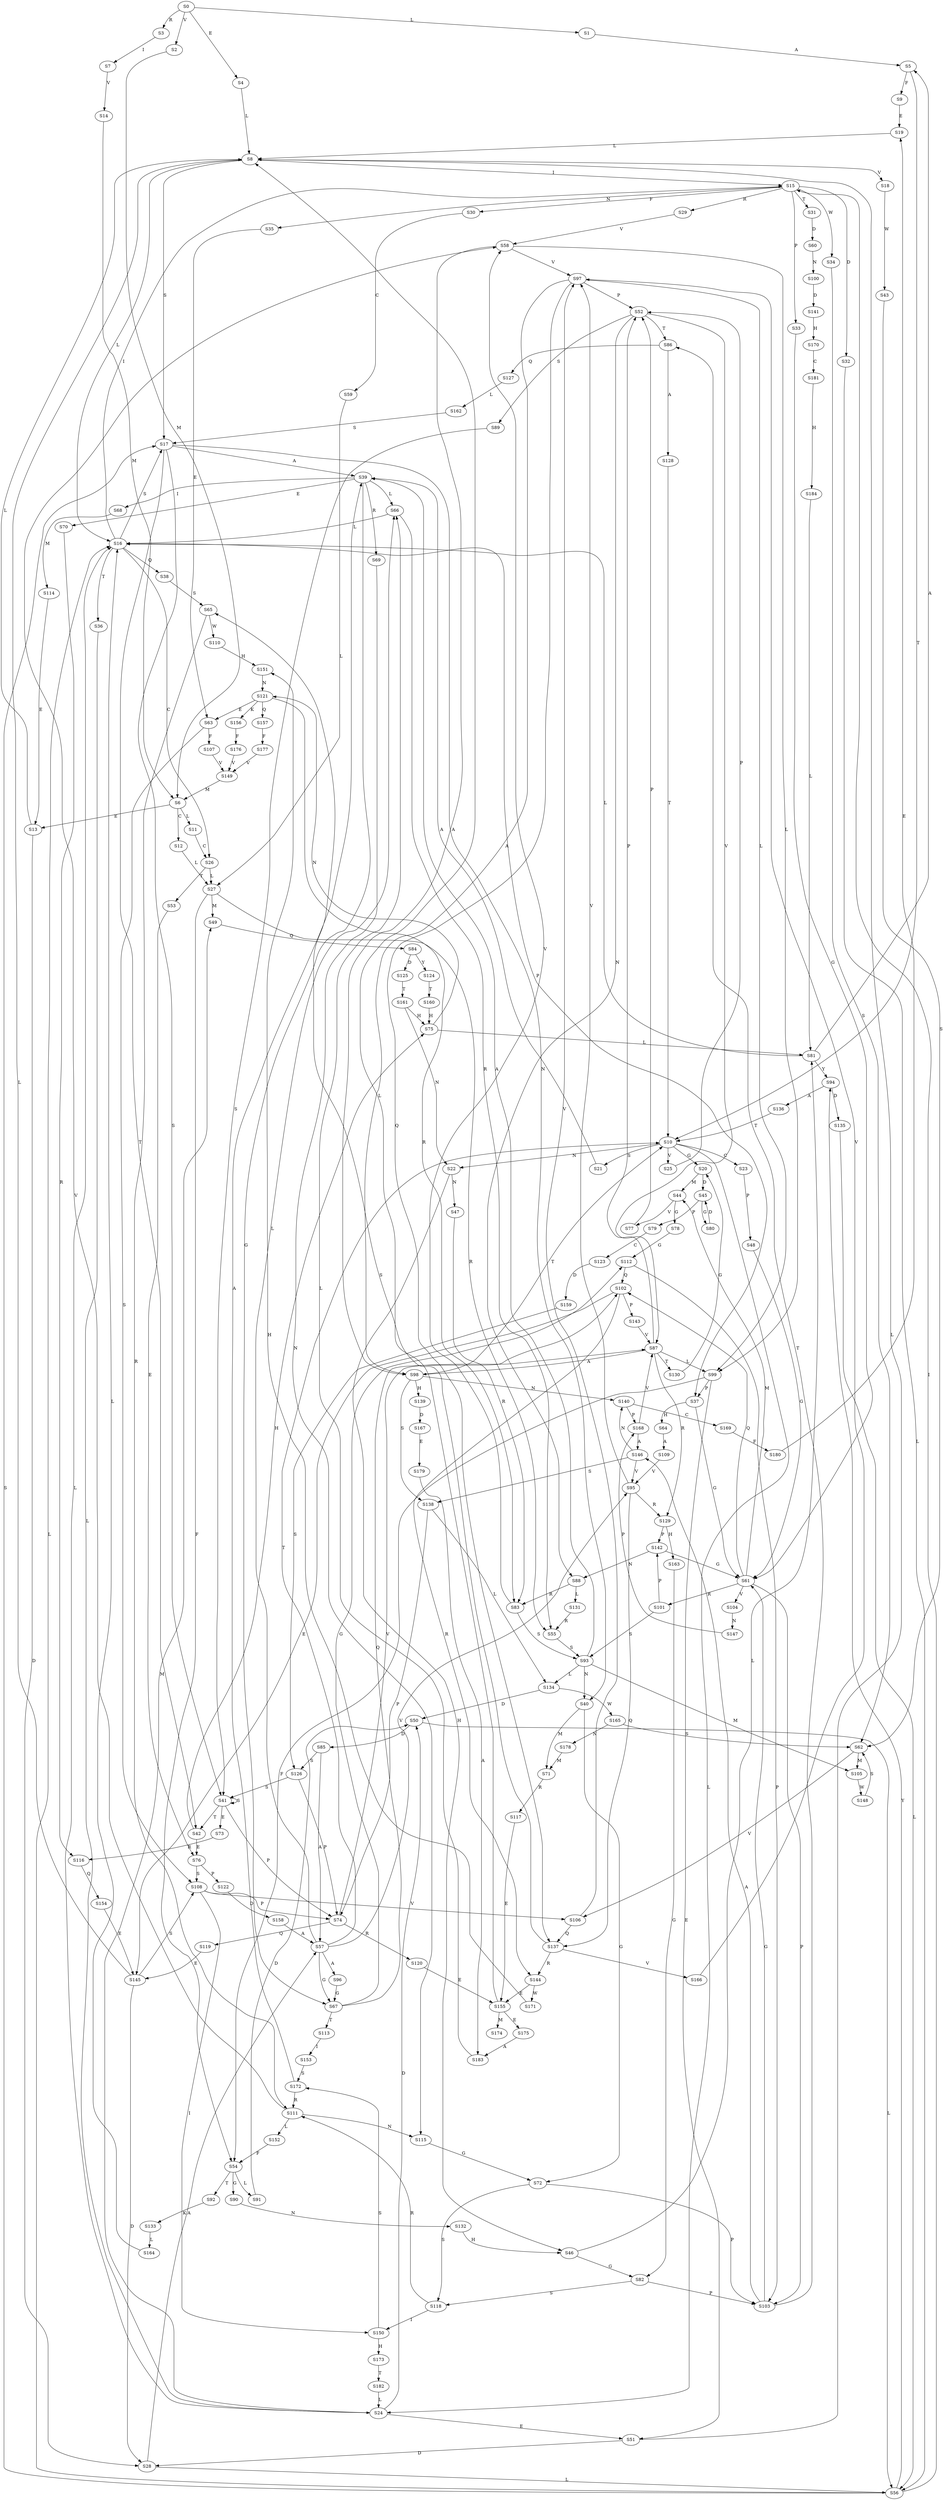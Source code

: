 strict digraph  {
	S0 -> S1 [ label = L ];
	S0 -> S2 [ label = V ];
	S0 -> S3 [ label = R ];
	S0 -> S4 [ label = E ];
	S1 -> S5 [ label = A ];
	S2 -> S6 [ label = M ];
	S3 -> S7 [ label = I ];
	S4 -> S8 [ label = L ];
	S5 -> S9 [ label = F ];
	S5 -> S10 [ label = T ];
	S6 -> S11 [ label = L ];
	S6 -> S12 [ label = C ];
	S6 -> S13 [ label = E ];
	S7 -> S14 [ label = V ];
	S8 -> S15 [ label = I ];
	S8 -> S16 [ label = L ];
	S8 -> S17 [ label = S ];
	S8 -> S18 [ label = V ];
	S9 -> S19 [ label = E ];
	S10 -> S20 [ label = G ];
	S10 -> S21 [ label = S ];
	S10 -> S22 [ label = N ];
	S10 -> S23 [ label = C ];
	S10 -> S24 [ label = L ];
	S10 -> S25 [ label = V ];
	S11 -> S26 [ label = C ];
	S12 -> S27 [ label = L ];
	S13 -> S28 [ label = D ];
	S13 -> S8 [ label = L ];
	S14 -> S6 [ label = M ];
	S15 -> S29 [ label = R ];
	S15 -> S30 [ label = F ];
	S15 -> S31 [ label = T ];
	S15 -> S32 [ label = D ];
	S15 -> S33 [ label = P ];
	S15 -> S34 [ label = W ];
	S15 -> S35 [ label = N ];
	S16 -> S36 [ label = T ];
	S16 -> S37 [ label = P ];
	S16 -> S38 [ label = Q ];
	S16 -> S17 [ label = S ];
	S16 -> S15 [ label = I ];
	S16 -> S26 [ label = C ];
	S17 -> S39 [ label = A ];
	S17 -> S40 [ label = N ];
	S17 -> S41 [ label = S ];
	S17 -> S42 [ label = T ];
	S18 -> S43 [ label = W ];
	S19 -> S8 [ label = L ];
	S20 -> S44 [ label = M ];
	S20 -> S45 [ label = D ];
	S21 -> S39 [ label = A ];
	S22 -> S46 [ label = H ];
	S22 -> S47 [ label = N ];
	S23 -> S48 [ label = P ];
	S24 -> S49 [ label = M ];
	S24 -> S16 [ label = L ];
	S24 -> S50 [ label = D ];
	S24 -> S51 [ label = E ];
	S25 -> S52 [ label = P ];
	S26 -> S53 [ label = T ];
	S26 -> S27 [ label = L ];
	S27 -> S54 [ label = F ];
	S27 -> S55 [ label = R ];
	S27 -> S49 [ label = M ];
	S28 -> S56 [ label = L ];
	S28 -> S57 [ label = A ];
	S29 -> S58 [ label = V ];
	S30 -> S59 [ label = C ];
	S31 -> S60 [ label = D ];
	S32 -> S56 [ label = L ];
	S33 -> S61 [ label = G ];
	S34 -> S62 [ label = S ];
	S35 -> S63 [ label = E ];
	S36 -> S24 [ label = L ];
	S37 -> S61 [ label = G ];
	S37 -> S64 [ label = H ];
	S38 -> S65 [ label = S ];
	S39 -> S66 [ label = L ];
	S39 -> S67 [ label = G ];
	S39 -> S68 [ label = I ];
	S39 -> S69 [ label = R ];
	S39 -> S70 [ label = E ];
	S40 -> S71 [ label = M ];
	S40 -> S72 [ label = G ];
	S41 -> S42 [ label = T ];
	S41 -> S73 [ label = E ];
	S41 -> S41 [ label = S ];
	S41 -> S74 [ label = P ];
	S42 -> S75 [ label = H ];
	S42 -> S76 [ label = E ];
	S43 -> S62 [ label = S ];
	S44 -> S77 [ label = V ];
	S44 -> S78 [ label = G ];
	S45 -> S79 [ label = P ];
	S45 -> S80 [ label = G ];
	S46 -> S81 [ label = L ];
	S46 -> S82 [ label = G ];
	S47 -> S83 [ label = R ];
	S48 -> S61 [ label = G ];
	S49 -> S84 [ label = Q ];
	S50 -> S85 [ label = D ];
	S50 -> S56 [ label = L ];
	S51 -> S28 [ label = D ];
	S51 -> S8 [ label = L ];
	S52 -> S86 [ label = T ];
	S52 -> S87 [ label = V ];
	S52 -> S88 [ label = N ];
	S52 -> S89 [ label = S ];
	S53 -> S76 [ label = E ];
	S54 -> S90 [ label = G ];
	S54 -> S91 [ label = L ];
	S54 -> S92 [ label = T ];
	S55 -> S93 [ label = S ];
	S56 -> S16 [ label = L ];
	S56 -> S17 [ label = S ];
	S56 -> S94 [ label = Y ];
	S56 -> S15 [ label = I ];
	S57 -> S95 [ label = V ];
	S57 -> S67 [ label = G ];
	S57 -> S10 [ label = T ];
	S57 -> S66 [ label = L ];
	S57 -> S96 [ label = A ];
	S58 -> S97 [ label = V ];
	S58 -> S98 [ label = A ];
	S58 -> S99 [ label = L ];
	S59 -> S27 [ label = L ];
	S60 -> S100 [ label = N ];
	S61 -> S101 [ label = R ];
	S61 -> S102 [ label = Q ];
	S61 -> S103 [ label = P ];
	S61 -> S104 [ label = V ];
	S61 -> S44 [ label = M ];
	S62 -> S105 [ label = M ];
	S62 -> S106 [ label = V ];
	S63 -> S107 [ label = F ];
	S63 -> S108 [ label = S ];
	S64 -> S109 [ label = A ];
	S65 -> S110 [ label = W ];
	S65 -> S111 [ label = R ];
	S66 -> S55 [ label = R ];
	S66 -> S16 [ label = L ];
	S67 -> S102 [ label = Q ];
	S67 -> S112 [ label = G ];
	S67 -> S113 [ label = T ];
	S68 -> S114 [ label = M ];
	S69 -> S115 [ label = N ];
	S70 -> S116 [ label = R ];
	S71 -> S117 [ label = R ];
	S72 -> S118 [ label = S ];
	S72 -> S103 [ label = P ];
	S73 -> S116 [ label = R ];
	S74 -> S87 [ label = V ];
	S74 -> S119 [ label = Q ];
	S74 -> S120 [ label = R ];
	S75 -> S121 [ label = N ];
	S75 -> S81 [ label = L ];
	S76 -> S122 [ label = P ];
	S76 -> S108 [ label = S ];
	S77 -> S52 [ label = P ];
	S78 -> S112 [ label = G ];
	S79 -> S123 [ label = C ];
	S80 -> S45 [ label = D ];
	S81 -> S94 [ label = Y ];
	S81 -> S5 [ label = A ];
	S81 -> S16 [ label = L ];
	S82 -> S103 [ label = P ];
	S82 -> S118 [ label = S ];
	S83 -> S58 [ label = V ];
	S83 -> S93 [ label = S ];
	S84 -> S124 [ label = Y ];
	S84 -> S125 [ label = D ];
	S85 -> S57 [ label = A ];
	S85 -> S126 [ label = S ];
	S86 -> S127 [ label = Q ];
	S86 -> S128 [ label = A ];
	S87 -> S129 [ label = R ];
	S87 -> S98 [ label = A ];
	S87 -> S99 [ label = L ];
	S87 -> S130 [ label = T ];
	S87 -> S52 [ label = P ];
	S88 -> S131 [ label = L ];
	S88 -> S83 [ label = R ];
	S89 -> S41 [ label = S ];
	S90 -> S132 [ label = N ];
	S91 -> S50 [ label = D ];
	S92 -> S133 [ label = K ];
	S93 -> S134 [ label = L ];
	S93 -> S39 [ label = A ];
	S93 -> S40 [ label = N ];
	S93 -> S105 [ label = M ];
	S94 -> S135 [ label = D ];
	S94 -> S136 [ label = A ];
	S95 -> S97 [ label = V ];
	S95 -> S129 [ label = R ];
	S95 -> S137 [ label = Q ];
	S96 -> S67 [ label = G ];
	S97 -> S52 [ label = P ];
	S97 -> S137 [ label = Q ];
	S97 -> S98 [ label = A ];
	S97 -> S99 [ label = L ];
	S98 -> S138 [ label = S ];
	S98 -> S139 [ label = H ];
	S98 -> S140 [ label = N ];
	S98 -> S10 [ label = T ];
	S99 -> S37 [ label = P ];
	S99 -> S54 [ label = F ];
	S99 -> S51 [ label = E ];
	S100 -> S141 [ label = D ];
	S101 -> S93 [ label = S ];
	S101 -> S142 [ label = P ];
	S102 -> S143 [ label = P ];
	S102 -> S144 [ label = R ];
	S102 -> S145 [ label = E ];
	S103 -> S61 [ label = G ];
	S103 -> S146 [ label = A ];
	S103 -> S86 [ label = T ];
	S104 -> S147 [ label = N ];
	S105 -> S148 [ label = W ];
	S106 -> S137 [ label = Q ];
	S106 -> S97 [ label = V ];
	S107 -> S149 [ label = V ];
	S108 -> S150 [ label = I ];
	S108 -> S74 [ label = P ];
	S108 -> S106 [ label = V ];
	S109 -> S95 [ label = V ];
	S110 -> S151 [ label = H ];
	S111 -> S58 [ label = V ];
	S111 -> S152 [ label = L ];
	S111 -> S115 [ label = N ];
	S112 -> S103 [ label = P ];
	S112 -> S102 [ label = Q ];
	S113 -> S153 [ label = I ];
	S114 -> S13 [ label = E ];
	S115 -> S72 [ label = G ];
	S116 -> S154 [ label = Q ];
	S117 -> S155 [ label = E ];
	S118 -> S150 [ label = I ];
	S118 -> S111 [ label = R ];
	S119 -> S145 [ label = E ];
	S120 -> S155 [ label = E ];
	S121 -> S156 [ label = K ];
	S121 -> S83 [ label = R ];
	S121 -> S63 [ label = E ];
	S121 -> S157 [ label = Q ];
	S122 -> S158 [ label = D ];
	S123 -> S159 [ label = D ];
	S124 -> S160 [ label = T ];
	S125 -> S161 [ label = T ];
	S126 -> S41 [ label = S ];
	S126 -> S74 [ label = P ];
	S127 -> S162 [ label = L ];
	S128 -> S10 [ label = T ];
	S129 -> S163 [ label = H ];
	S129 -> S142 [ label = P ];
	S130 -> S20 [ label = G ];
	S131 -> S55 [ label = R ];
	S132 -> S46 [ label = H ];
	S133 -> S164 [ label = L ];
	S134 -> S165 [ label = W ];
	S134 -> S50 [ label = D ];
	S135 -> S56 [ label = L ];
	S136 -> S10 [ label = T ];
	S137 -> S65 [ label = S ];
	S137 -> S166 [ label = V ];
	S137 -> S144 [ label = R ];
	S138 -> S134 [ label = L ];
	S138 -> S74 [ label = P ];
	S139 -> S167 [ label = D ];
	S140 -> S168 [ label = P ];
	S140 -> S169 [ label = C ];
	S141 -> S170 [ label = H ];
	S142 -> S61 [ label = G ];
	S142 -> S88 [ label = N ];
	S143 -> S87 [ label = V ];
	S144 -> S155 [ label = E ];
	S144 -> S171 [ label = W ];
	S145 -> S8 [ label = L ];
	S145 -> S28 [ label = D ];
	S145 -> S108 [ label = S ];
	S146 -> S95 [ label = V ];
	S146 -> S138 [ label = S ];
	S146 -> S140 [ label = N ];
	S147 -> S168 [ label = P ];
	S148 -> S62 [ label = S ];
	S149 -> S6 [ label = M ];
	S150 -> S172 [ label = S ];
	S150 -> S173 [ label = H ];
	S151 -> S121 [ label = N ];
	S152 -> S54 [ label = F ];
	S153 -> S172 [ label = S ];
	S154 -> S145 [ label = E ];
	S155 -> S174 [ label = M ];
	S155 -> S8 [ label = L ];
	S155 -> S175 [ label = E ];
	S156 -> S176 [ label = F ];
	S157 -> S177 [ label = F ];
	S158 -> S57 [ label = A ];
	S159 -> S126 [ label = S ];
	S160 -> S75 [ label = H ];
	S161 -> S75 [ label = H ];
	S161 -> S22 [ label = N ];
	S162 -> S17 [ label = S ];
	S163 -> S82 [ label = G ];
	S164 -> S16 [ label = L ];
	S165 -> S178 [ label = N ];
	S165 -> S62 [ label = S ];
	S166 -> S97 [ label = V ];
	S167 -> S179 [ label = E ];
	S168 -> S146 [ label = A ];
	S168 -> S87 [ label = V ];
	S169 -> S180 [ label = F ];
	S170 -> S181 [ label = C ];
	S171 -> S151 [ label = H ];
	S172 -> S111 [ label = R ];
	S172 -> S39 [ label = A ];
	S173 -> S182 [ label = T ];
	S175 -> S183 [ label = A ];
	S176 -> S149 [ label = V ];
	S177 -> S149 [ label = V ];
	S178 -> S71 [ label = M ];
	S179 -> S183 [ label = A ];
	S180 -> S19 [ label = E ];
	S181 -> S184 [ label = H ];
	S182 -> S24 [ label = L ];
	S183 -> S66 [ label = L ];
	S184 -> S81 [ label = L ];
}
